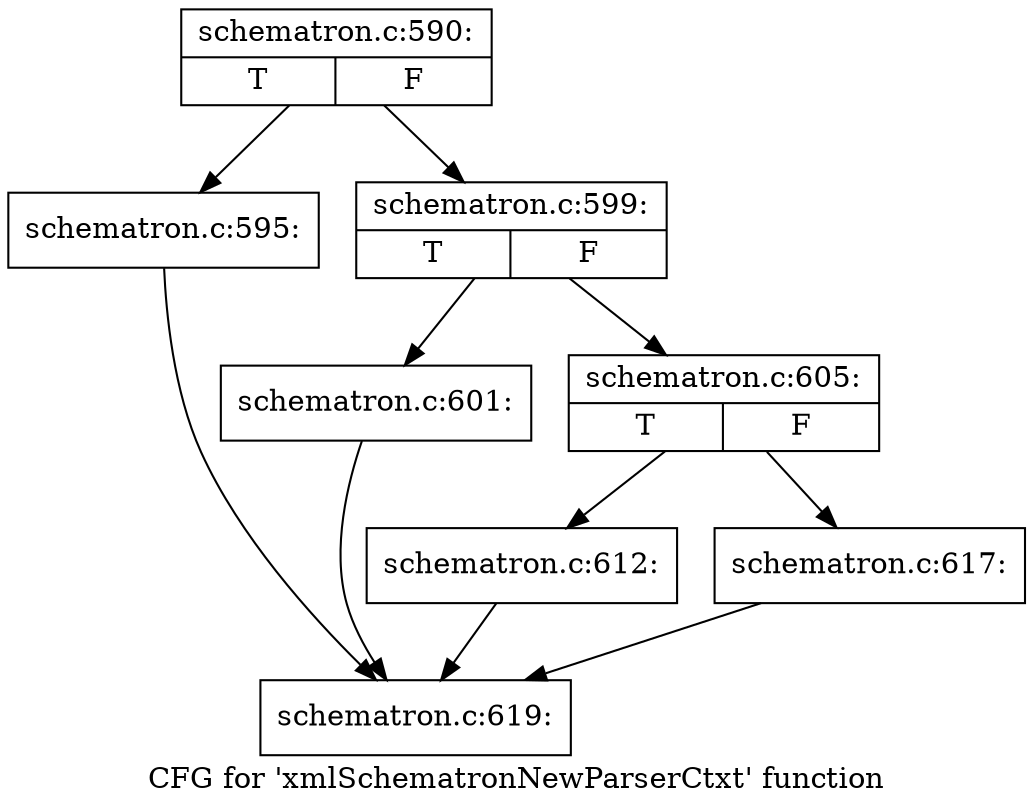 digraph "CFG for 'xmlSchematronNewParserCtxt' function" {
	label="CFG for 'xmlSchematronNewParserCtxt' function";

	Node0x4bda080 [shape=record,label="{schematron.c:590:|{<s0>T|<s1>F}}"];
	Node0x4bda080 -> Node0x4be6890;
	Node0x4bda080 -> Node0x4be68e0;
	Node0x4be6890 [shape=record,label="{schematron.c:595:}"];
	Node0x4be6890 -> Node0x4bd26c0;
	Node0x4be68e0 [shape=record,label="{schematron.c:599:|{<s0>T|<s1>F}}"];
	Node0x4be68e0 -> Node0x4be71e0;
	Node0x4be68e0 -> Node0x4be7230;
	Node0x4be71e0 [shape=record,label="{schematron.c:601:}"];
	Node0x4be71e0 -> Node0x4bd26c0;
	Node0x4be7230 [shape=record,label="{schematron.c:605:|{<s0>T|<s1>F}}"];
	Node0x4be7230 -> Node0x4beacb0;
	Node0x4be7230 -> Node0x4beafe0;
	Node0x4beacb0 [shape=record,label="{schematron.c:612:}"];
	Node0x4beacb0 -> Node0x4bd26c0;
	Node0x4beafe0 [shape=record,label="{schematron.c:617:}"];
	Node0x4beafe0 -> Node0x4bd26c0;
	Node0x4bd26c0 [shape=record,label="{schematron.c:619:}"];
}
